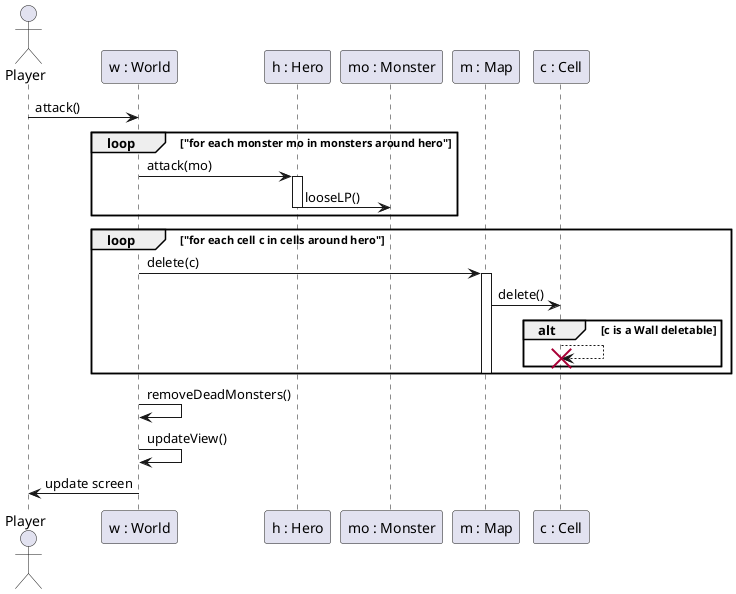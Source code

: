 @startuml

actor Player


Player -> "w : World": attack()


loop "for each monster mo in monsters around hero"
  "w : World" -> "h : Hero": attack(mo)
  activate "h : Hero"
    "h : Hero" -> "mo : Monster" : looseLP()
  deactivate
end




loop "for each cell c in cells around hero"
  "w : World" -> "m : Map": delete(c)
  activate "m : Map"
    "m : Map" -> "c : Cell" : delete()
    alt c is a Wall deletable
        "c : Cell" --> "c : Cell" !!
    end
  deactivate
end


"w : World" -> "w : World" : removeDeadMonsters()
"w : World" -> "w : World" : updateView()
"w : World" -> Player : update screen


@enduml